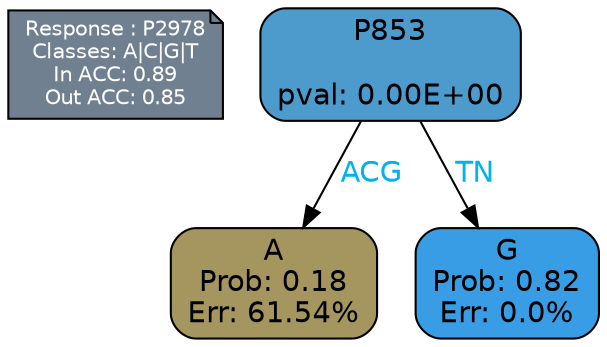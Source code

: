 digraph Tree {
node [shape=box, style="filled, rounded", color="black", fontname=helvetica] ;
graph [ranksep=equally, splines=polylines, bgcolor=transparent, dpi=600] ;
edge [fontname=helvetica] ;
LEGEND [label="Response : P2978
Classes: A|C|G|T
In ACC: 0.89
Out ACC: 0.85
",shape=note,align=left,style=filled,fillcolor="slategray",fontcolor="white",fontsize=10];1 [label="P853

pval: 0.00E+00", fillcolor="#4c9bcc"] ;
2 [label="A
Prob: 0.18
Err: 61.54%", fillcolor="#a59660"] ;
3 [label="G
Prob: 0.82
Err: 0.0%", fillcolor="#399de5"] ;
1 -> 2 [label="ACG",fontcolor=deepskyblue2] ;
1 -> 3 [label="TN",fontcolor=deepskyblue2] ;
{rank = same; 2;3;}{rank = same; LEGEND;1;}}